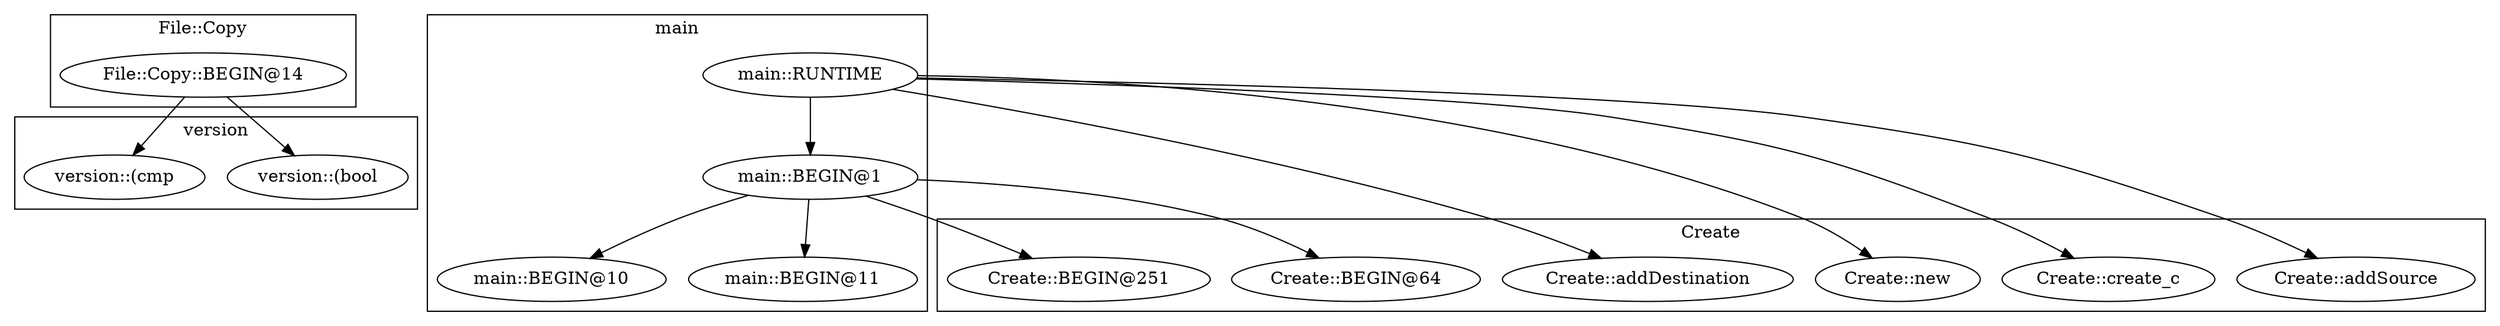 digraph {
graph [overlap=false]
subgraph cluster_File_Copy {
	label="File::Copy";
	"File::Copy::BEGIN@14";
}
subgraph cluster_version {
	label="version";
	"version::(bool";
	"version::(cmp";
}
subgraph cluster_Create {
	label="Create";
	"Create::addDestination";
	"Create::new";
	"Create::BEGIN@64";
	"Create::create_c";
	"Create::BEGIN@251";
	"Create::addSource";
}
subgraph cluster_main {
	label="main";
	"main::BEGIN@10";
	"main::BEGIN@1";
	"main::RUNTIME";
	"main::BEGIN@11";
}
"main::RUNTIME" -> "Create::addDestination";
"main::RUNTIME" -> "Create::create_c";
"main::BEGIN@1" -> "Create::BEGIN@64";
"File::Copy::BEGIN@14" -> "version::(cmp";
"main::RUNTIME" -> "Create::addSource";
"main::BEGIN@1" -> "main::BEGIN@10";
"main::BEGIN@1" -> "Create::BEGIN@251";
"main::RUNTIME" -> "Create::new";
"File::Copy::BEGIN@14" -> "version::(bool";
"main::RUNTIME" -> "main::BEGIN@1";
"main::BEGIN@1" -> "main::BEGIN@11";
}

